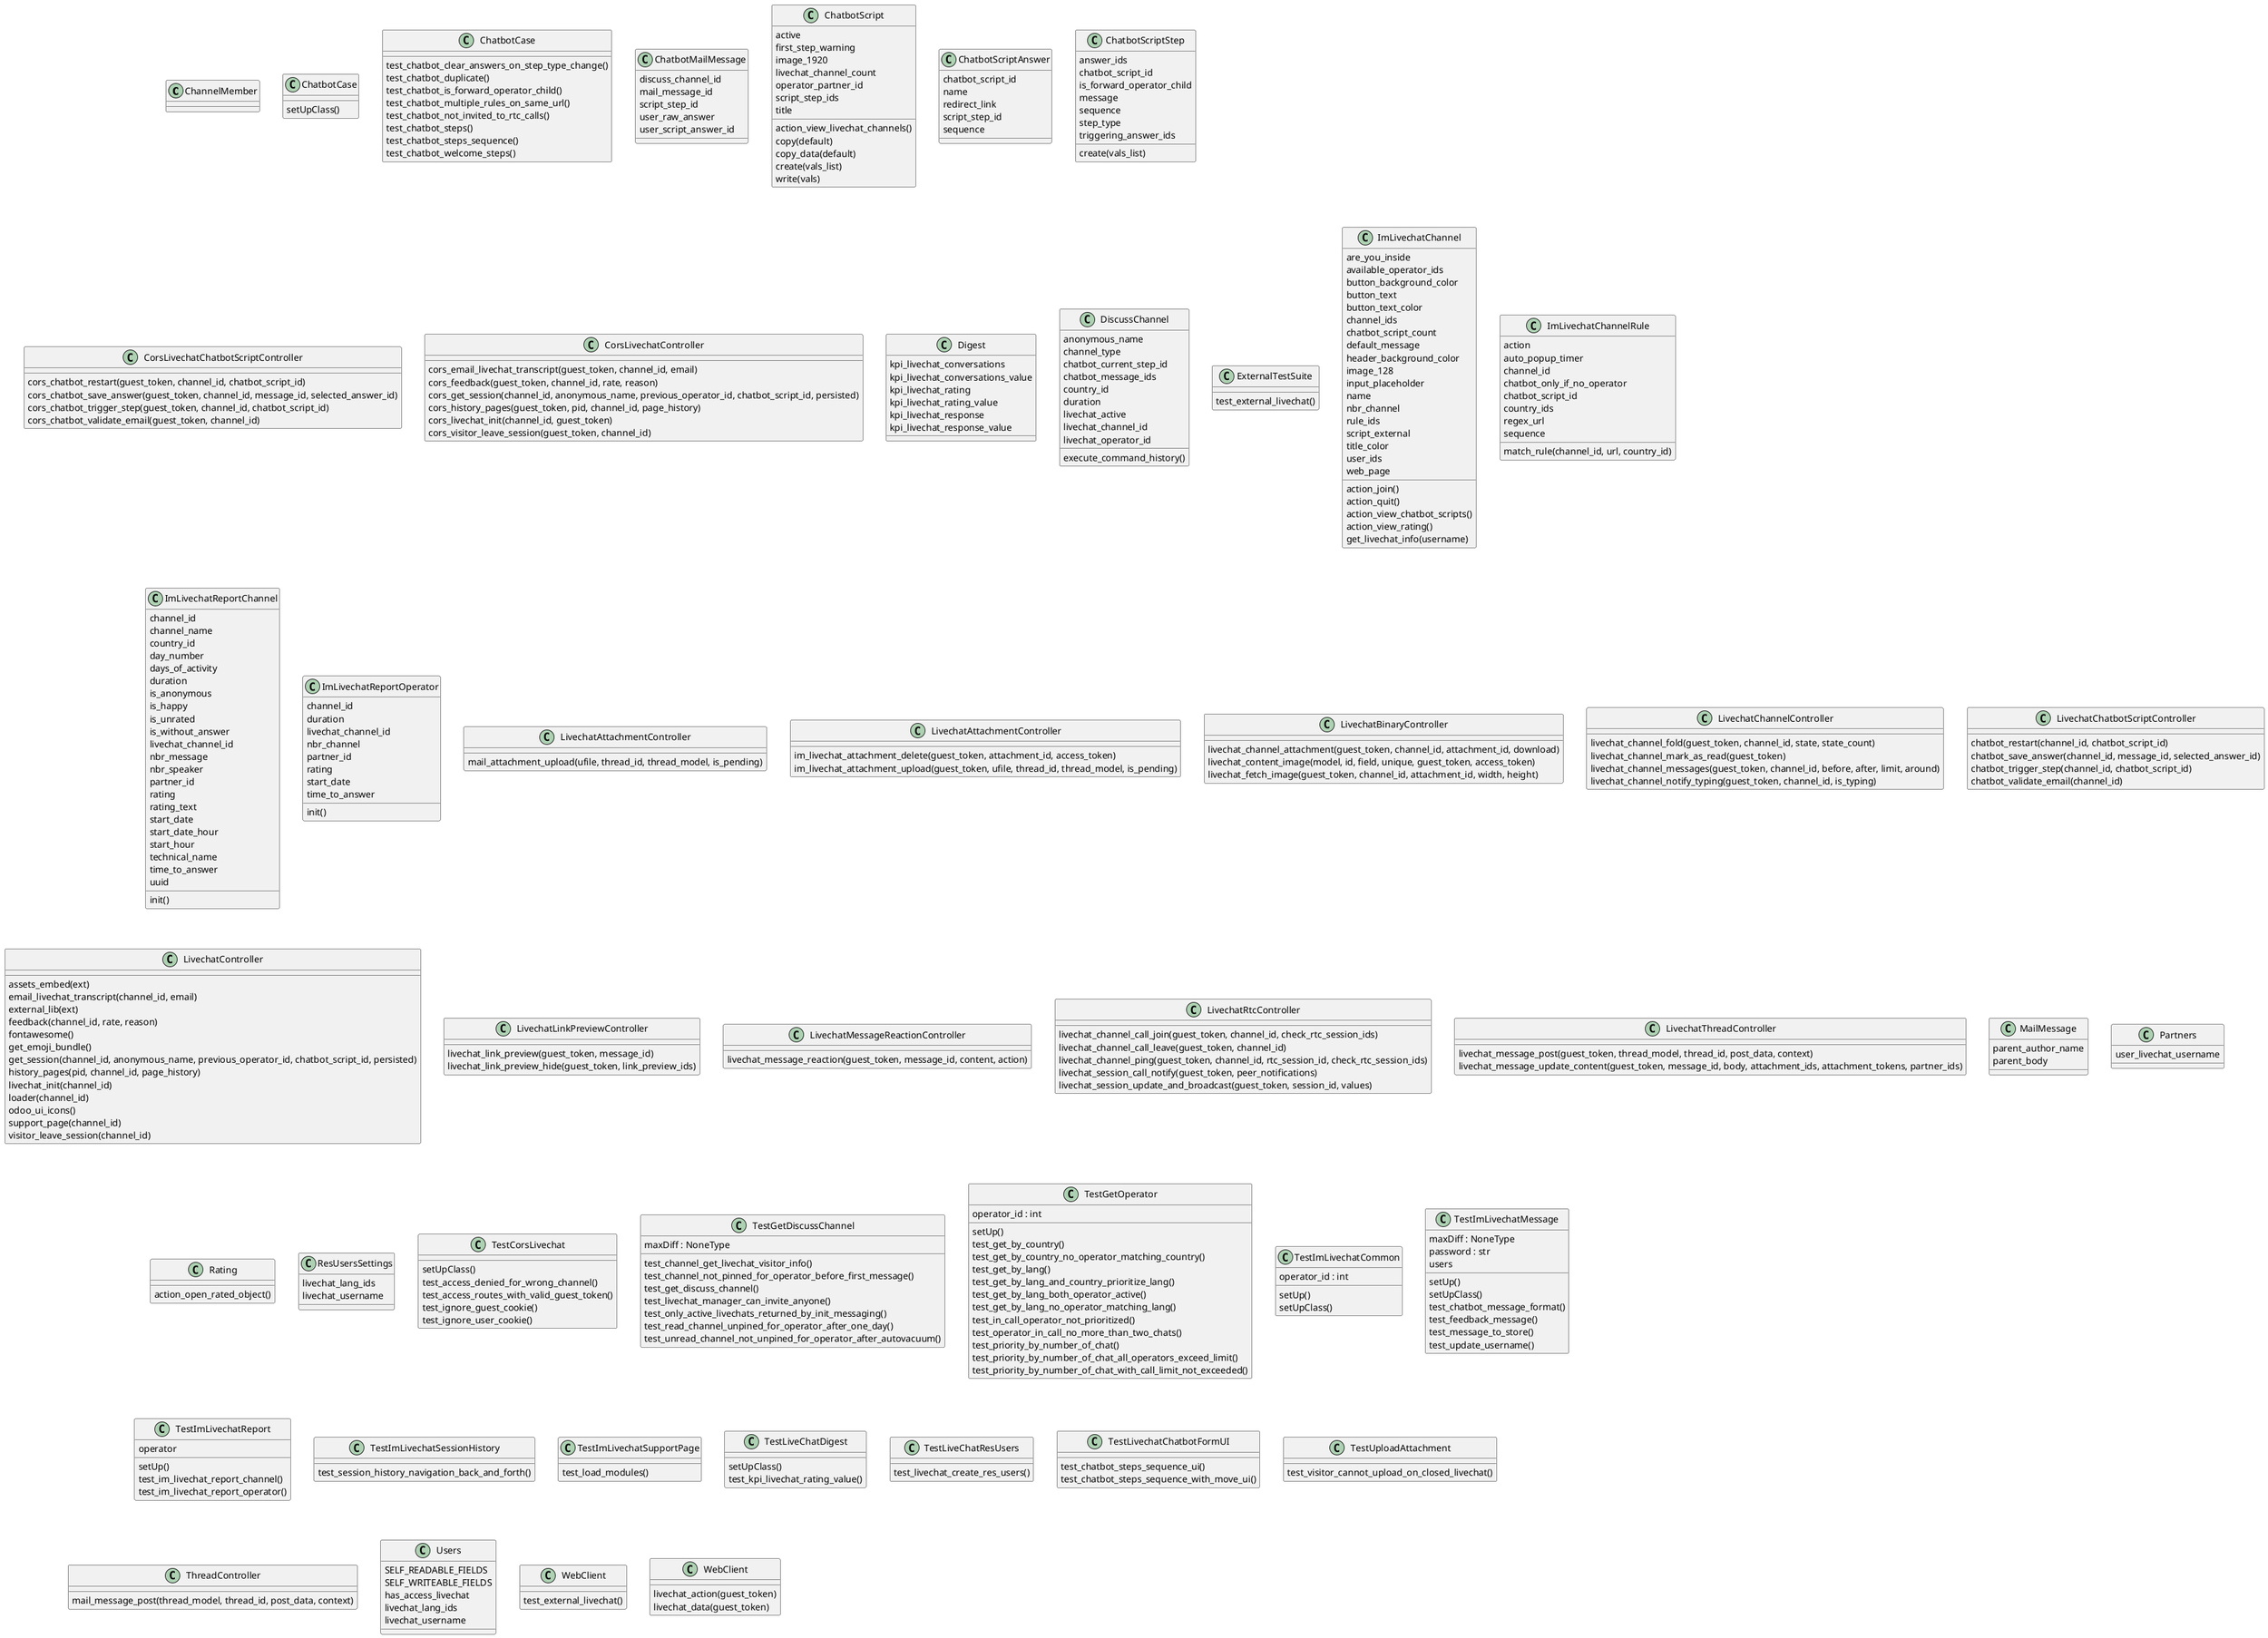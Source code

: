 @startuml classes_im_livechat
set namespaceSeparator none
class "ChannelMember" as odoo_src.odoo.addons.im_livechat.models.discuss_channel_member.ChannelMember {
}
class "ChatbotCase" as odoo_src.odoo.addons.im_livechat.tests.chatbot_common.ChatbotCase {
  setUpClass()
}
class "ChatbotCase" as odoo_src.odoo.addons.im_livechat.tests.test_chatbot_internals.ChatbotCase {
  test_chatbot_clear_answers_on_step_type_change()
  test_chatbot_duplicate()
  test_chatbot_is_forward_operator_child()
  test_chatbot_multiple_rules_on_same_url()
  test_chatbot_not_invited_to_rtc_calls()
  test_chatbot_steps()
  test_chatbot_steps_sequence()
  test_chatbot_welcome_steps()
}
class "ChatbotMailMessage" as odoo_src.odoo.addons.im_livechat.models.chatbot_message.ChatbotMailMessage {
  discuss_channel_id
  mail_message_id
  script_step_id
  user_raw_answer
  user_script_answer_id
}
class "ChatbotScript" as odoo_src.odoo.addons.im_livechat.models.chatbot_script.ChatbotScript {
  active
  first_step_warning
  image_1920
  livechat_channel_count
  operator_partner_id
  script_step_ids
  title
  action_view_livechat_channels()
  copy(default)
  copy_data(default)
  create(vals_list)
  write(vals)
}
class "ChatbotScriptAnswer" as odoo_src.odoo.addons.im_livechat.models.chatbot_script_answer.ChatbotScriptAnswer {
  chatbot_script_id
  name
  redirect_link
  script_step_id
  sequence
}
class "ChatbotScriptStep" as odoo_src.odoo.addons.im_livechat.models.chatbot_script_step.ChatbotScriptStep {
  answer_ids
  chatbot_script_id
  is_forward_operator_child
  message
  sequence
  step_type
  triggering_answer_ids
  create(vals_list)
}
class "CorsLivechatChatbotScriptController" as odoo_src.odoo.addons.im_livechat.controllers.cors.chatbot.CorsLivechatChatbotScriptController {
  cors_chatbot_restart(guest_token, channel_id, chatbot_script_id)
  cors_chatbot_save_answer(guest_token, channel_id, message_id, selected_answer_id)
  cors_chatbot_trigger_step(guest_token, channel_id, chatbot_script_id)
  cors_chatbot_validate_email(guest_token, channel_id)
}
class "CorsLivechatController" as odoo_src.odoo.addons.im_livechat.controllers.cors.main.CorsLivechatController {
  cors_email_livechat_transcript(guest_token, channel_id, email)
  cors_feedback(guest_token, channel_id, rate, reason)
  cors_get_session(channel_id, anonymous_name, previous_operator_id, chatbot_script_id, persisted)
  cors_history_pages(guest_token, pid, channel_id, page_history)
  cors_livechat_init(channel_id, guest_token)
  cors_visitor_leave_session(guest_token, channel_id)
}
class "Digest" as odoo_src.odoo.addons.im_livechat.models.digest.Digest {
  kpi_livechat_conversations
  kpi_livechat_conversations_value
  kpi_livechat_rating
  kpi_livechat_rating_value
  kpi_livechat_response
  kpi_livechat_response_value
}
class "DiscussChannel" as odoo_src.odoo.addons.im_livechat.models.discuss_channel.DiscussChannel {
  anonymous_name
  channel_type
  chatbot_current_step_id
  chatbot_message_ids
  country_id
  duration
  livechat_active
  livechat_channel_id
  livechat_operator_id
  execute_command_history()
}
class "ExternalTestSuite" as odoo_src.odoo.addons.im_livechat.tests.test_js.ExternalTestSuite {
  test_external_livechat()
}
class "ImLivechatChannel" as odoo_src.odoo.addons.im_livechat.models.im_livechat_channel.ImLivechatChannel {
  are_you_inside
  available_operator_ids
  button_background_color
  button_text
  button_text_color
  channel_ids
  chatbot_script_count
  default_message
  header_background_color
  image_128
  input_placeholder
  name
  nbr_channel
  rule_ids
  script_external
  title_color
  user_ids
  web_page
  action_join()
  action_quit()
  action_view_chatbot_scripts()
  action_view_rating()
  get_livechat_info(username)
}
class "ImLivechatChannelRule" as odoo_src.odoo.addons.im_livechat.models.im_livechat_channel.ImLivechatChannelRule {
  action
  auto_popup_timer
  channel_id
  chatbot_only_if_no_operator
  chatbot_script_id
  country_ids
  regex_url
  sequence
  match_rule(channel_id, url, country_id)
}
class "ImLivechatReportChannel" as odoo_src.odoo.addons.im_livechat.report.im_livechat_report_channel.ImLivechatReportChannel {
  channel_id
  channel_name
  country_id
  day_number
  days_of_activity
  duration
  is_anonymous
  is_happy
  is_unrated
  is_without_answer
  livechat_channel_id
  nbr_message
  nbr_speaker
  partner_id
  rating
  rating_text
  start_date
  start_date_hour
  start_hour
  technical_name
  time_to_answer
  uuid
  init()
}
class "ImLivechatReportOperator" as odoo_src.odoo.addons.im_livechat.report.im_livechat_report_operator.ImLivechatReportOperator {
  channel_id
  duration
  livechat_channel_id
  nbr_channel
  partner_id
  rating
  start_date
  time_to_answer
  init()
}
class "LivechatAttachmentController" as odoo_src.odoo.addons.im_livechat.controllers.attachment.LivechatAttachmentController {
  mail_attachment_upload(ufile, thread_id, thread_model, is_pending)
}
class "LivechatAttachmentController" as odoo_src.odoo.addons.im_livechat.controllers.cors.attachment.LivechatAttachmentController {
  im_livechat_attachment_delete(guest_token, attachment_id, access_token)
  im_livechat_attachment_upload(guest_token, ufile, thread_id, thread_model, is_pending)
}
class "LivechatBinaryController" as odoo_src.odoo.addons.im_livechat.controllers.cors.binary.LivechatBinaryController {
  livechat_channel_attachment(guest_token, channel_id, attachment_id, download)
  livechat_content_image(model, id, field, unique, guest_token, access_token)
  livechat_fetch_image(guest_token, channel_id, attachment_id, width, height)
}
class "LivechatChannelController" as odoo_src.odoo.addons.im_livechat.controllers.cors.channel.LivechatChannelController {
  livechat_channel_fold(guest_token, channel_id, state, state_count)
  livechat_channel_mark_as_read(guest_token)
  livechat_channel_messages(guest_token, channel_id, before, after, limit, around)
  livechat_channel_notify_typing(guest_token, channel_id, is_typing)
}
class "LivechatChatbotScriptController" as odoo_src.odoo.addons.im_livechat.controllers.chatbot.LivechatChatbotScriptController {
  chatbot_restart(channel_id, chatbot_script_id)
  chatbot_save_answer(channel_id, message_id, selected_answer_id)
  chatbot_trigger_step(channel_id, chatbot_script_id)
  chatbot_validate_email(channel_id)
}
class "LivechatController" as odoo_src.odoo.addons.im_livechat.controllers.main.LivechatController {
  assets_embed(ext)
  email_livechat_transcript(channel_id, email)
  external_lib(ext)
  feedback(channel_id, rate, reason)
  fontawesome()
  get_emoji_bundle()
  get_session(channel_id, anonymous_name, previous_operator_id, chatbot_script_id, persisted)
  history_pages(pid, channel_id, page_history)
  livechat_init(channel_id)
  loader(channel_id)
  odoo_ui_icons()
  support_page(channel_id)
  visitor_leave_session(channel_id)
}
class "LivechatLinkPreviewController" as odoo_src.odoo.addons.im_livechat.controllers.cors.link_preview.LivechatLinkPreviewController {
  livechat_link_preview(guest_token, message_id)
  livechat_link_preview_hide(guest_token, link_preview_ids)
}
class "LivechatMessageReactionController" as odoo_src.odoo.addons.im_livechat.controllers.cors.message_reaction.LivechatMessageReactionController {
  livechat_message_reaction(guest_token, message_id, content, action)
}
class "LivechatRtcController" as odoo_src.odoo.addons.im_livechat.controllers.cors.rtc.LivechatRtcController {
  livechat_channel_call_join(guest_token, channel_id, check_rtc_session_ids)
  livechat_channel_call_leave(guest_token, channel_id)
  livechat_channel_ping(guest_token, channel_id, rtc_session_id, check_rtc_session_ids)
  livechat_session_call_notify(guest_token, peer_notifications)
  livechat_session_update_and_broadcast(guest_token, session_id, values)
}
class "LivechatThreadController" as odoo_src.odoo.addons.im_livechat.controllers.cors.thread.LivechatThreadController {
  livechat_message_post(guest_token, thread_model, thread_id, post_data, context)
  livechat_message_update_content(guest_token, message_id, body, attachment_ids, attachment_tokens, partner_ids)
}
class "MailMessage" as odoo_src.odoo.addons.im_livechat.models.mail_message.MailMessage {
  parent_author_name
  parent_body
}
class "Partners" as odoo_src.odoo.addons.im_livechat.models.res_partner.Partners {
  user_livechat_username
}
class "Rating" as odoo_src.odoo.addons.im_livechat.models.rating_rating.Rating {
  action_open_rated_object()
}
class "ResUsersSettings" as odoo_src.odoo.addons.im_livechat.models.res_users_settings.ResUsersSettings {
  livechat_lang_ids
  livechat_username
}
class "TestCorsLivechat" as odoo_src.odoo.addons.im_livechat.tests.test_cors_livechat.TestCorsLivechat {
  setUpClass()
  test_access_denied_for_wrong_channel()
  test_access_routes_with_valid_guest_token()
  test_ignore_guest_cookie()
  test_ignore_user_cookie()
}
class "TestGetDiscussChannel" as odoo_src.odoo.addons.im_livechat.tests.test_get_discuss_channel.TestGetDiscussChannel {
  maxDiff : NoneType
  test_channel_get_livechat_visitor_info()
  test_channel_not_pinned_for_operator_before_first_message()
  test_get_discuss_channel()
  test_livechat_manager_can_invite_anyone()
  test_only_active_livechats_returned_by_init_messaging()
  test_read_channel_unpined_for_operator_after_one_day()
  test_unread_channel_not_unpined_for_operator_after_autovacuum()
}
class "TestGetOperator" as odoo_src.odoo.addons.im_livechat.tests.test_get_operator.TestGetOperator {
  operator_id : int
  setUp()
  test_get_by_country()
  test_get_by_country_no_operator_matching_country()
  test_get_by_lang()
  test_get_by_lang_and_country_prioritize_lang()
  test_get_by_lang_both_operator_active()
  test_get_by_lang_no_operator_matching_lang()
  test_in_call_operator_not_prioritized()
  test_operator_in_call_no_more_than_two_chats()
  test_priority_by_number_of_chat()
  test_priority_by_number_of_chat_all_operators_exceed_limit()
  test_priority_by_number_of_chat_with_call_limit_not_exceeded()
}
class "TestImLivechatCommon" as odoo_src.odoo.addons.im_livechat.tests.common.TestImLivechatCommon {
  operator_id : int
  setUp()
  setUpClass()
}
class "TestImLivechatMessage" as odoo_src.odoo.addons.im_livechat.tests.test_message.TestImLivechatMessage {
  maxDiff : NoneType
  password : str
  users
  setUp()
  setUpClass()
  test_chatbot_message_format()
  test_feedback_message()
  test_message_to_store()
  test_update_username()
}
class "TestImLivechatReport" as odoo_src.odoo.addons.im_livechat.tests.test_im_livechat_report.TestImLivechatReport {
  operator
  setUp()
  test_im_livechat_report_channel()
  test_im_livechat_report_operator()
}
class "TestImLivechatSessionHistory" as odoo_src.odoo.addons.im_livechat.tests.test_session_history.TestImLivechatSessionHistory {
  test_session_history_navigation_back_and_forth()
}
class "TestImLivechatSupportPage" as odoo_src.odoo.addons.im_livechat.tests.test_im_livechat_support_page.TestImLivechatSupportPage {
  test_load_modules()
}
class "TestLiveChatDigest" as odoo_src.odoo.addons.im_livechat.tests.test_digest.TestLiveChatDigest {
  setUpClass()
  test_kpi_livechat_rating_value()
}
class "TestLiveChatResUsers" as odoo_src.odoo.addons.im_livechat.tests.test_res_users.TestLiveChatResUsers {
  test_livechat_create_res_users()
}
class "TestLivechatChatbotFormUI" as odoo_src.odoo.addons.im_livechat.tests.test_chatbot_form_ui.TestLivechatChatbotFormUI {
  test_chatbot_steps_sequence_ui()
  test_chatbot_steps_sequence_with_move_ui()
}
class "TestUploadAttachment" as odoo_src.odoo.addons.im_livechat.tests.test_upload_attachment.TestUploadAttachment {
  test_visitor_cannot_upload_on_closed_livechat()
}
class "ThreadController" as odoo_src.odoo.addons.im_livechat.controllers.thread.ThreadController {
  mail_message_post(thread_model, thread_id, post_data, context)
}
class "Users" as odoo_src.odoo.addons.im_livechat.models.res_users.Users {
  SELF_READABLE_FIELDS
  SELF_WRITEABLE_FIELDS
  has_access_livechat
  livechat_lang_ids
  livechat_username
}
class "WebClient" as odoo_src.odoo.addons.im_livechat.controllers.webclient.WebClient {
  test_external_livechat()
}
class "WebClient" as odoo_src.odoo.addons.im_livechat.controllers.cors.webclient.WebClient {
  livechat_action(guest_token)
  livechat_data(guest_token)
}
@enduml

